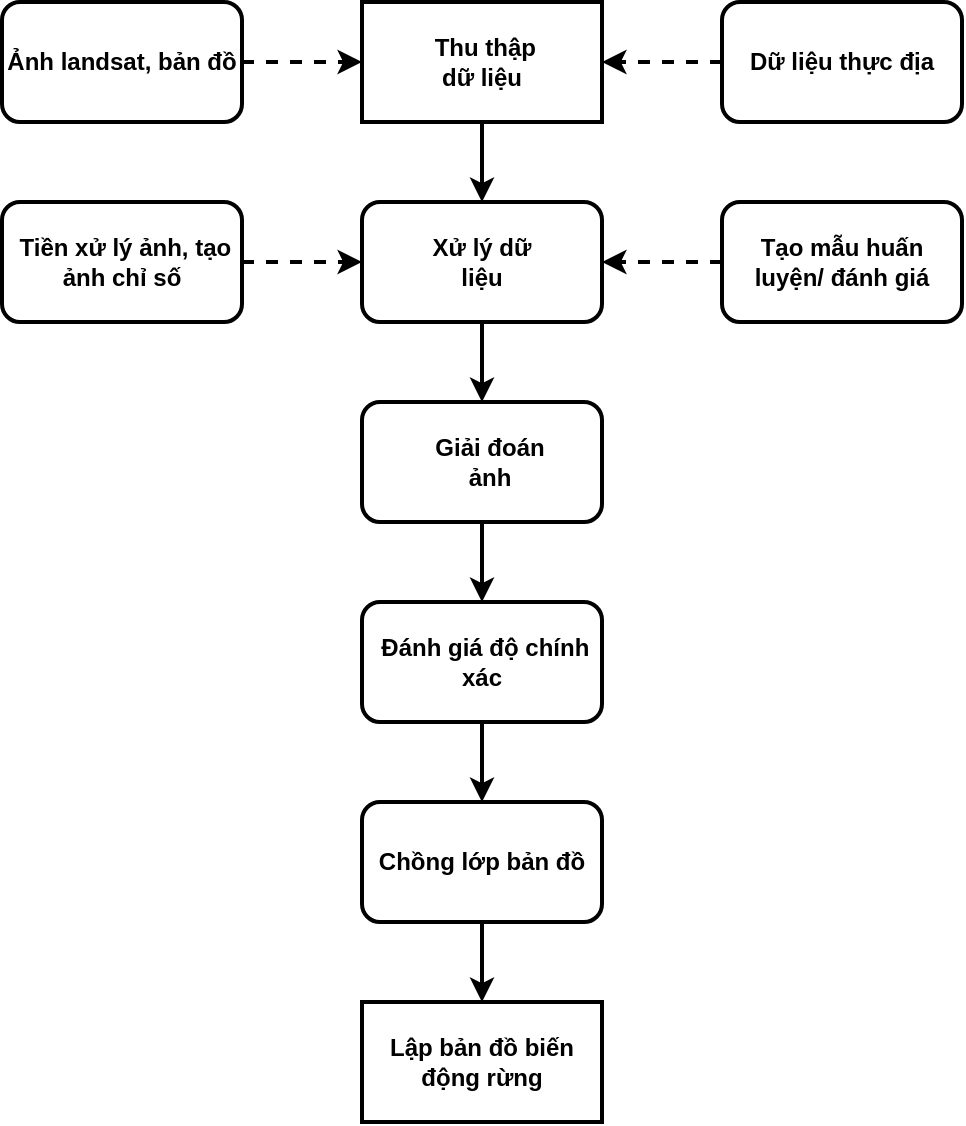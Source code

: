 <mxfile version="26.0.6">
  <diagram name="Trang-1" id="nce4DxO_A5__pDeRbW9e">
    <mxGraphModel dx="954" dy="639" grid="1" gridSize="10" guides="1" tooltips="1" connect="1" arrows="1" fold="1" page="1" pageScale="1" pageWidth="827" pageHeight="1169" math="0" shadow="0">
      <root>
        <mxCell id="0" />
        <mxCell id="1" parent="0" />
        <mxCell id="VAHyn8yl-rxrOIaUWyb0-12" style="edgeStyle=orthogonalEdgeStyle;rounded=0;orthogonalLoop=1;jettySize=auto;html=1;exitX=0.5;exitY=1;exitDx=0;exitDy=0;entryX=0.5;entryY=0;entryDx=0;entryDy=0;strokeWidth=2;" parent="1" source="VAHyn8yl-rxrOIaUWyb0-1" target="VAHyn8yl-rxrOIaUWyb0-3" edge="1">
          <mxGeometry relative="1" as="geometry" />
        </mxCell>
        <mxCell id="VAHyn8yl-rxrOIaUWyb0-1" value="" style="rounded=0;whiteSpace=wrap;html=1;strokeWidth=2;" parent="1" vertex="1">
          <mxGeometry x="320" y="40" width="120" height="60" as="geometry" />
        </mxCell>
        <mxCell id="VAHyn8yl-rxrOIaUWyb0-2" value="&lt;b&gt;Lập bản đồ biến động rừng&lt;/b&gt;" style="rounded=0;whiteSpace=wrap;html=1;strokeWidth=2;" parent="1" vertex="1">
          <mxGeometry x="320" y="540" width="120" height="60" as="geometry" />
        </mxCell>
        <mxCell id="VAHyn8yl-rxrOIaUWyb0-13" style="edgeStyle=orthogonalEdgeStyle;rounded=0;orthogonalLoop=1;jettySize=auto;html=1;exitX=0.5;exitY=1;exitDx=0;exitDy=0;entryX=0.5;entryY=0;entryDx=0;entryDy=0;strokeWidth=2;" parent="1" source="VAHyn8yl-rxrOIaUWyb0-3" target="VAHyn8yl-rxrOIaUWyb0-4" edge="1">
          <mxGeometry relative="1" as="geometry" />
        </mxCell>
        <mxCell id="VAHyn8yl-rxrOIaUWyb0-3" value="" style="rounded=1;whiteSpace=wrap;html=1;strokeWidth=2;" parent="1" vertex="1">
          <mxGeometry x="320" y="140" width="120" height="60" as="geometry" />
        </mxCell>
        <mxCell id="VAHyn8yl-rxrOIaUWyb0-15" style="edgeStyle=orthogonalEdgeStyle;rounded=0;orthogonalLoop=1;jettySize=auto;html=1;exitX=0.5;exitY=1;exitDx=0;exitDy=0;entryX=0.5;entryY=0;entryDx=0;entryDy=0;strokeWidth=2;" parent="1" source="VAHyn8yl-rxrOIaUWyb0-4" target="VAHyn8yl-rxrOIaUWyb0-5" edge="1">
          <mxGeometry relative="1" as="geometry" />
        </mxCell>
        <mxCell id="VAHyn8yl-rxrOIaUWyb0-4" value="" style="rounded=1;whiteSpace=wrap;html=1;strokeWidth=2;" parent="1" vertex="1">
          <mxGeometry x="320" y="240" width="120" height="60" as="geometry" />
        </mxCell>
        <mxCell id="jkRkCaElEVyptCw_jzRn-11" style="edgeStyle=orthogonalEdgeStyle;rounded=0;orthogonalLoop=1;jettySize=auto;html=1;exitX=0.5;exitY=1;exitDx=0;exitDy=0;entryX=0.5;entryY=0;entryDx=0;entryDy=0;strokeWidth=2;" edge="1" parent="1" source="VAHyn8yl-rxrOIaUWyb0-5" target="jkRkCaElEVyptCw_jzRn-7">
          <mxGeometry relative="1" as="geometry" />
        </mxCell>
        <mxCell id="VAHyn8yl-rxrOIaUWyb0-5" value="&lt;b&gt;&amp;nbsp;Đánh giá độ chính xác&lt;/b&gt;" style="rounded=1;whiteSpace=wrap;html=1;strokeWidth=2;" parent="1" vertex="1">
          <mxGeometry x="320" y="340" width="120" height="60" as="geometry" />
        </mxCell>
        <mxCell id="VAHyn8yl-rxrOIaUWyb0-6" value="&lt;b&gt;&amp;nbsp;Thu thập dữ liệu&lt;/b&gt;" style="text;html=1;align=center;verticalAlign=middle;whiteSpace=wrap;rounded=0;" parent="1" vertex="1">
          <mxGeometry x="350" y="55" width="60" height="30" as="geometry" />
        </mxCell>
        <mxCell id="VAHyn8yl-rxrOIaUWyb0-8" value="&lt;b&gt;Xử lý dữ liệu&lt;/b&gt;" style="text;html=1;align=center;verticalAlign=middle;whiteSpace=wrap;rounded=0;" parent="1" vertex="1">
          <mxGeometry x="350" y="155" width="60" height="30" as="geometry" />
        </mxCell>
        <mxCell id="VAHyn8yl-rxrOIaUWyb0-9" value="&lt;b&gt;Giải đoán ảnh&lt;/b&gt;" style="text;html=1;align=center;verticalAlign=middle;whiteSpace=wrap;rounded=0;" parent="1" vertex="1">
          <mxGeometry x="354" y="255" width="60" height="30" as="geometry" />
        </mxCell>
        <mxCell id="VAHyn8yl-rxrOIaUWyb0-19" style="edgeStyle=orthogonalEdgeStyle;rounded=0;orthogonalLoop=1;jettySize=auto;html=1;exitX=1;exitY=0.5;exitDx=0;exitDy=0;entryX=0;entryY=0.5;entryDx=0;entryDy=0;dashed=1;strokeWidth=2;" parent="1" source="VAHyn8yl-rxrOIaUWyb0-18" target="VAHyn8yl-rxrOIaUWyb0-1" edge="1">
          <mxGeometry relative="1" as="geometry" />
        </mxCell>
        <mxCell id="VAHyn8yl-rxrOIaUWyb0-18" value="&lt;b&gt;Ảnh landsat, bản đồ&lt;/b&gt;" style="rounded=1;whiteSpace=wrap;html=1;strokeWidth=2;" parent="1" vertex="1">
          <mxGeometry x="140" y="40" width="120" height="60" as="geometry" />
        </mxCell>
        <mxCell id="VAHyn8yl-rxrOIaUWyb0-23" style="edgeStyle=orthogonalEdgeStyle;rounded=0;orthogonalLoop=1;jettySize=auto;html=1;exitX=1;exitY=0.5;exitDx=0;exitDy=0;entryX=0;entryY=0.5;entryDx=0;entryDy=0;dashed=1;strokeWidth=2;" parent="1" source="VAHyn8yl-rxrOIaUWyb0-20" target="VAHyn8yl-rxrOIaUWyb0-3" edge="1">
          <mxGeometry relative="1" as="geometry" />
        </mxCell>
        <mxCell id="VAHyn8yl-rxrOIaUWyb0-20" value="&lt;b&gt;&amp;nbsp;Tiền xử lý ảnh, tạo ảnh chỉ số&lt;/b&gt;" style="rounded=1;whiteSpace=wrap;html=1;strokeWidth=2;" parent="1" vertex="1">
          <mxGeometry x="140" y="140" width="120" height="60" as="geometry" />
        </mxCell>
        <mxCell id="VAHyn8yl-rxrOIaUWyb0-22" style="edgeStyle=orthogonalEdgeStyle;rounded=0;orthogonalLoop=1;jettySize=auto;html=1;exitX=0;exitY=0.5;exitDx=0;exitDy=0;entryX=1;entryY=0.5;entryDx=0;entryDy=0;dashed=1;strokeWidth=2;" parent="1" source="VAHyn8yl-rxrOIaUWyb0-21" target="VAHyn8yl-rxrOIaUWyb0-1" edge="1">
          <mxGeometry relative="1" as="geometry" />
        </mxCell>
        <mxCell id="VAHyn8yl-rxrOIaUWyb0-21" value="&lt;b&gt;Dữ liệu thực địa&lt;/b&gt;" style="rounded=1;whiteSpace=wrap;html=1;strokeWidth=2;" parent="1" vertex="1">
          <mxGeometry x="500" y="40" width="120" height="60" as="geometry" />
        </mxCell>
        <mxCell id="VAHyn8yl-rxrOIaUWyb0-26" style="edgeStyle=orthogonalEdgeStyle;rounded=0;orthogonalLoop=1;jettySize=auto;html=1;exitX=0;exitY=0.5;exitDx=0;exitDy=0;entryX=1;entryY=0.5;entryDx=0;entryDy=0;dashed=1;strokeWidth=2;" parent="1" source="VAHyn8yl-rxrOIaUWyb0-25" target="VAHyn8yl-rxrOIaUWyb0-3" edge="1">
          <mxGeometry relative="1" as="geometry" />
        </mxCell>
        <mxCell id="VAHyn8yl-rxrOIaUWyb0-25" value="&lt;b&gt;Tạo mẫu huấn luyện/ đánh giá&lt;/b&gt;" style="rounded=1;whiteSpace=wrap;html=1;strokeWidth=2;" parent="1" vertex="1">
          <mxGeometry x="500" y="140" width="120" height="60" as="geometry" />
        </mxCell>
        <mxCell id="jkRkCaElEVyptCw_jzRn-9" style="edgeStyle=orthogonalEdgeStyle;rounded=0;orthogonalLoop=1;jettySize=auto;html=1;exitX=0.5;exitY=1;exitDx=0;exitDy=0;entryX=0.5;entryY=0;entryDx=0;entryDy=0;strokeWidth=2;" edge="1" parent="1" source="jkRkCaElEVyptCw_jzRn-7" target="VAHyn8yl-rxrOIaUWyb0-2">
          <mxGeometry relative="1" as="geometry" />
        </mxCell>
        <mxCell id="jkRkCaElEVyptCw_jzRn-7" value="&lt;b&gt;Chồng lớp bản đồ&lt;/b&gt;" style="rounded=1;whiteSpace=wrap;html=1;strokeWidth=2;" vertex="1" parent="1">
          <mxGeometry x="320" y="440" width="120" height="60" as="geometry" />
        </mxCell>
      </root>
    </mxGraphModel>
  </diagram>
</mxfile>
